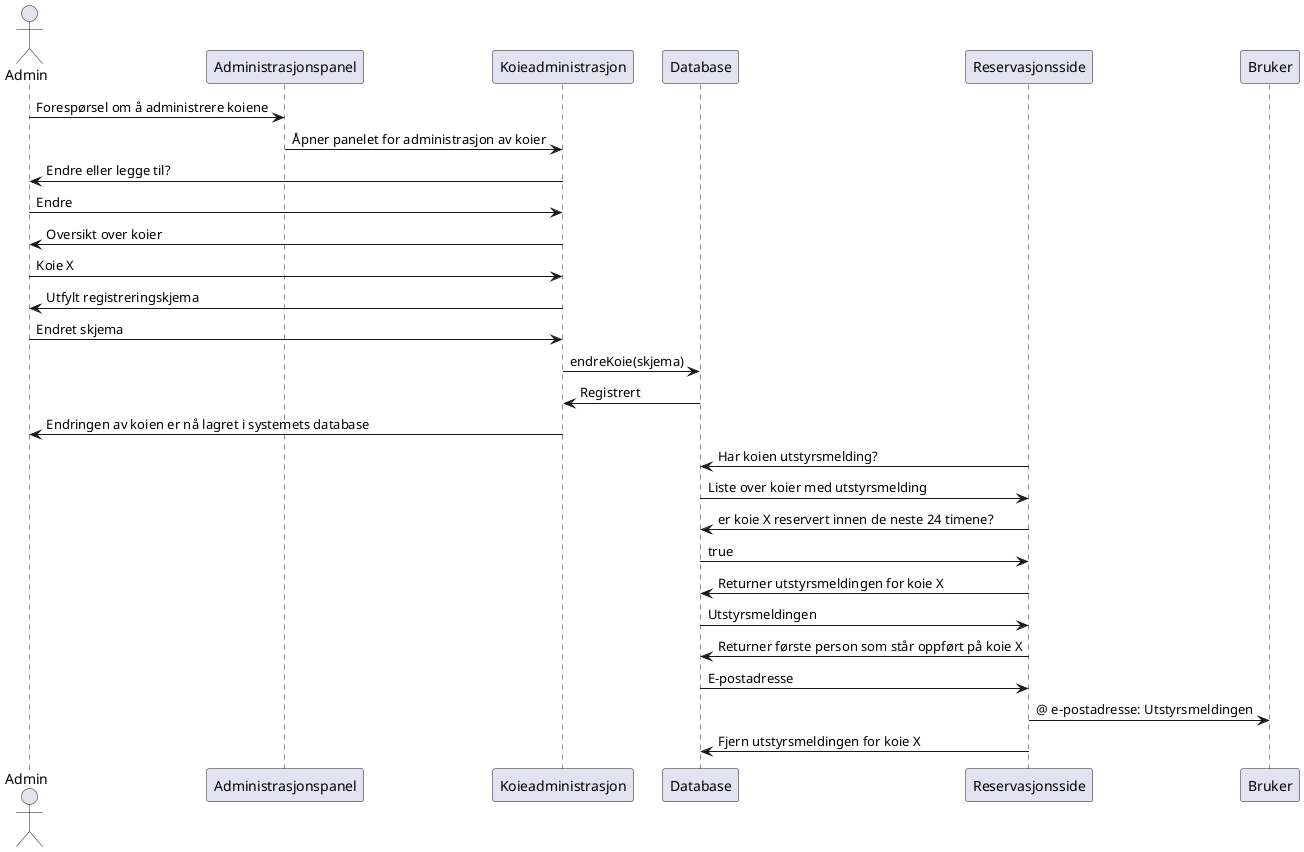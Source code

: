 @startuml
actor Admin
Admin -> Administrasjonspanel: Forespørsel om å administrere koiene     
Administrasjonspanel -> Koieadministrasjon: Åpner panelet for administrasjon av koier
Koieadministrasjon -> Admin: Endre eller legge til?
Admin -> Koieadministrasjon: Endre
Koieadministrasjon -> Admin: Oversikt over koier
Admin -> Koieadministrasjon: Koie X
Koieadministrasjon -> Admin: Utfylt registreringskjema
Admin -> Koieadministrasjon: Endret skjema
Koieadministrasjon -> Database: endreKoie(skjema)
Database -> Koieadministrasjon: Registrert
Koieadministrasjon -> Admin: Endringen av koien er nå lagret i systemets database
Reservasjonsside -> Database: Har koien utstyrsmelding?
Database -> Reservasjonsside: Liste over koier med utstyrsmelding
Reservasjonsside -> Database: er koie X reservert innen de neste 24 timene?
Database -> Reservasjonsside: true
Reservasjonsside -> Database: Returner utstyrsmeldingen for koie X
Database -> Reservasjonsside: Utstyrsmeldingen
Reservasjonsside -> Database: Returner første person som står oppført på koie X
Database -> Reservasjonsside: E-postadresse
Reservasjonsside -> Bruker: @ e-postadresse: Utstyrsmeldingen
Reservasjonsside -> Database: Fjern utstyrsmeldingen for koie X
@enduml
 


